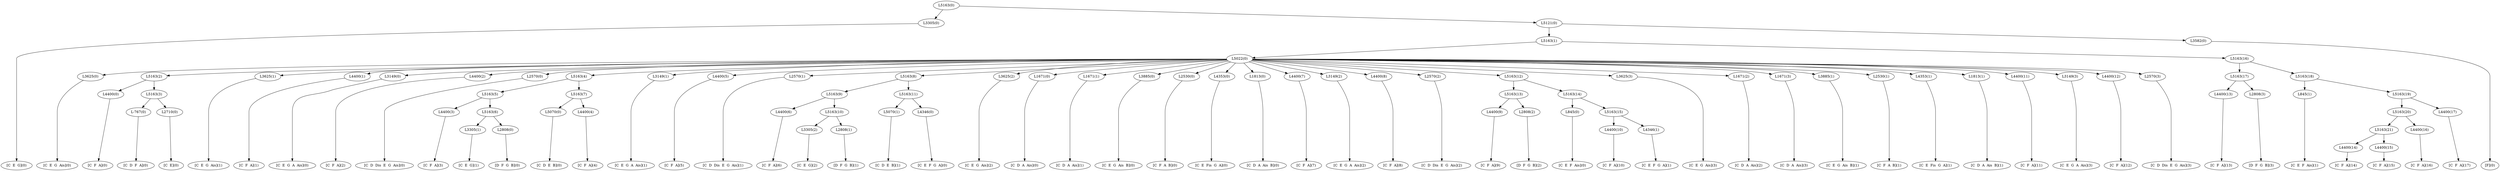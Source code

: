 digraph sample{
"L3305(0)"->"[C  E  G](0)"
"L3625(0)"->"[C  E  G  Ais](0)"
"L4400(0)"->"[C  F  A](0)"
"L-767(0)"->"[C  D  F  A](0)"
"L2710(0)"->"[C  E](0)"
"L5163(3)"->"L-767(0)"
"L5163(3)"->"L2710(0)"
"L5163(2)"->"L4400(0)"
"L5163(2)"->"L5163(3)"
"L3625(1)"->"[C  E  G  Ais](1)"
"L4400(1)"->"[C  F  A](1)"
"L3149(0)"->"[C  E  G  A  Ais](0)"
"L4400(2)"->"[C  F  A](2)"
"L2570(0)"->"[C  D  Dis  E  G  Ais](0)"
"L4400(3)"->"[C  F  A](3)"
"L3305(1)"->"[C  E  G](1)"
"L2808(0)"->"[D  F  G  B](0)"
"L5163(6)"->"L3305(1)"
"L5163(6)"->"L2808(0)"
"L5163(5)"->"L4400(3)"
"L5163(5)"->"L5163(6)"
"L5070(0)"->"[C  D  E  B](0)"
"L4400(4)"->"[C  F  A](4)"
"L5163(7)"->"L5070(0)"
"L5163(7)"->"L4400(4)"
"L5163(4)"->"L5163(5)"
"L5163(4)"->"L5163(7)"
"L3149(1)"->"[C  E  G  A  Ais](1)"
"L4400(5)"->"[C  F  A](5)"
"L2570(1)"->"[C  D  Dis  E  G  Ais](1)"
"L4400(6)"->"[C  F  A](6)"
"L3305(2)"->"[C  E  G](2)"
"L2808(1)"->"[D  F  G  B](1)"
"L5163(10)"->"L3305(2)"
"L5163(10)"->"L2808(1)"
"L5163(9)"->"L4400(6)"
"L5163(9)"->"L5163(10)"
"L5070(1)"->"[C  D  E  B](1)"
"L4346(0)"->"[C  E  F  G  A](0)"
"L5163(11)"->"L5070(1)"
"L5163(11)"->"L4346(0)"
"L5163(8)"->"L5163(9)"
"L5163(8)"->"L5163(11)"
"L3625(2)"->"[C  E  G  Ais](2)"
"L1671(0)"->"[C  D  A  Ais](0)"
"L1671(1)"->"[C  D  A  Ais](1)"
"L3885(0)"->"[C  E  G  Ais  B](0)"
"L2530(0)"->"[C  F  A  B](0)"
"L4353(0)"->"[C  E  Fis  G  A](0)"
"L1813(0)"->"[C  D  A  Ais  B](0)"
"L4400(7)"->"[C  F  A](7)"
"L3149(2)"->"[C  E  G  A  Ais](2)"
"L4400(8)"->"[C  F  A](8)"
"L2570(2)"->"[C  D  Dis  E  G  Ais](2)"
"L4400(9)"->"[C  F  A](9)"
"L2808(2)"->"[D  F  G  B](2)"
"L5163(13)"->"L4400(9)"
"L5163(13)"->"L2808(2)"
"L845(0)"->"[C  E  F  Ais](0)"
"L4400(10)"->"[C  F  A](10)"
"L4346(1)"->"[C  E  F  G  A](1)"
"L5163(15)"->"L4400(10)"
"L5163(15)"->"L4346(1)"
"L5163(14)"->"L845(0)"
"L5163(14)"->"L5163(15)"
"L5163(12)"->"L5163(13)"
"L5163(12)"->"L5163(14)"
"L3625(3)"->"[C  E  G  Ais](3)"
"L1671(2)"->"[C  D  A  Ais](2)"
"L1671(3)"->"[C  D  A  Ais](3)"
"L3885(1)"->"[C  E  G  Ais  B](1)"
"L2530(1)"->"[C  F  A  B](1)"
"L4353(1)"->"[C  E  Fis  G  A](1)"
"L1813(1)"->"[C  D  A  Ais  B](1)"
"L4400(11)"->"[C  F  A](11)"
"L3149(3)"->"[C  E  G  A  Ais](3)"
"L4400(12)"->"[C  F  A](12)"
"L2570(3)"->"[C  D  Dis  E  G  Ais](3)"
"L5022(0)"->"L3625(0)"
"L5022(0)"->"L5163(2)"
"L5022(0)"->"L3625(1)"
"L5022(0)"->"L4400(1)"
"L5022(0)"->"L3149(0)"
"L5022(0)"->"L4400(2)"
"L5022(0)"->"L2570(0)"
"L5022(0)"->"L5163(4)"
"L5022(0)"->"L3149(1)"
"L5022(0)"->"L4400(5)"
"L5022(0)"->"L2570(1)"
"L5022(0)"->"L5163(8)"
"L5022(0)"->"L3625(2)"
"L5022(0)"->"L1671(0)"
"L5022(0)"->"L1671(1)"
"L5022(0)"->"L3885(0)"
"L5022(0)"->"L2530(0)"
"L5022(0)"->"L4353(0)"
"L5022(0)"->"L1813(0)"
"L5022(0)"->"L4400(7)"
"L5022(0)"->"L3149(2)"
"L5022(0)"->"L4400(8)"
"L5022(0)"->"L2570(2)"
"L5022(0)"->"L5163(12)"
"L5022(0)"->"L3625(3)"
"L5022(0)"->"L1671(2)"
"L5022(0)"->"L1671(3)"
"L5022(0)"->"L3885(1)"
"L5022(0)"->"L2530(1)"
"L5022(0)"->"L4353(1)"
"L5022(0)"->"L1813(1)"
"L5022(0)"->"L4400(11)"
"L5022(0)"->"L3149(3)"
"L5022(0)"->"L4400(12)"
"L5022(0)"->"L2570(3)"
"L4400(13)"->"[C  F  A](13)"
"L2808(3)"->"[D  F  G  B](3)"
"L5163(17)"->"L4400(13)"
"L5163(17)"->"L2808(3)"
"L845(1)"->"[C  E  F  Ais](1)"
"L4400(14)"->"[C  F  A](14)"
"L4400(15)"->"[C  F  A](15)"
"L5163(21)"->"L4400(14)"
"L5163(21)"->"L4400(15)"
"L4400(16)"->"[C  F  A](16)"
"L5163(20)"->"L5163(21)"
"L5163(20)"->"L4400(16)"
"L4400(17)"->"[C  F  A](17)"
"L5163(19)"->"L5163(20)"
"L5163(19)"->"L4400(17)"
"L5163(18)"->"L845(1)"
"L5163(18)"->"L5163(19)"
"L5163(16)"->"L5163(17)"
"L5163(16)"->"L5163(18)"
"L5163(1)"->"L5022(0)"
"L5163(1)"->"L5163(16)"
"L3582(0)"->"[F](0)"
"L5121(0)"->"L5163(1)"
"L5121(0)"->"L3582(0)"
"L5163(0)"->"L3305(0)"
"L5163(0)"->"L5121(0)"
{rank = min; "L5163(0)"}
{rank = same; "L3305(0)"; "L5121(0)";}
{rank = same; "L5163(1)"; "L3582(0)";}
{rank = same; "L5022(0)"; "L5163(16)";}
{rank = same; "L3625(0)"; "L5163(2)"; "L3625(1)"; "L4400(1)"; "L3149(0)"; "L4400(2)"; "L2570(0)"; "L5163(4)"; "L3149(1)"; "L4400(5)"; "L2570(1)"; "L5163(8)"; "L3625(2)"; "L1671(0)"; "L1671(1)"; "L3885(0)"; "L2530(0)"; "L4353(0)"; "L1813(0)"; "L4400(7)"; "L3149(2)"; "L4400(8)"; "L2570(2)"; "L5163(12)"; "L3625(3)"; "L1671(2)"; "L1671(3)"; "L3885(1)"; "L2530(1)"; "L4353(1)"; "L1813(1)"; "L4400(11)"; "L3149(3)"; "L4400(12)"; "L2570(3)"; "L5163(17)"; "L5163(18)";}
{rank = same; "L4400(0)"; "L5163(3)"; "L5163(5)"; "L5163(7)"; "L5163(9)"; "L5163(11)"; "L5163(13)"; "L5163(14)"; "L4400(13)"; "L2808(3)"; "L845(1)"; "L5163(19)";}
{rank = same; "L-767(0)"; "L2710(0)"; "L4400(3)"; "L5163(6)"; "L5070(0)"; "L4400(4)"; "L4400(6)"; "L5163(10)"; "L5070(1)"; "L4346(0)"; "L4400(9)"; "L2808(2)"; "L845(0)"; "L5163(15)"; "L5163(20)"; "L4400(17)";}
{rank = same; "L3305(1)"; "L2808(0)"; "L3305(2)"; "L2808(1)"; "L4400(10)"; "L4346(1)"; "L5163(21)"; "L4400(16)";}
{rank = same; "L4400(14)"; "L4400(15)";}
{rank = max; "[C  D  A  Ais  B](0)"; "[C  D  A  Ais  B](1)"; "[C  D  A  Ais](0)"; "[C  D  A  Ais](1)"; "[C  D  A  Ais](2)"; "[C  D  A  Ais](3)"; "[C  D  Dis  E  G  Ais](0)"; "[C  D  Dis  E  G  Ais](1)"; "[C  D  Dis  E  G  Ais](2)"; "[C  D  Dis  E  G  Ais](3)"; "[C  D  E  B](0)"; "[C  D  E  B](1)"; "[C  D  F  A](0)"; "[C  E  F  Ais](0)"; "[C  E  F  Ais](1)"; "[C  E  F  G  A](0)"; "[C  E  F  G  A](1)"; "[C  E  Fis  G  A](0)"; "[C  E  Fis  G  A](1)"; "[C  E  G  A  Ais](0)"; "[C  E  G  A  Ais](1)"; "[C  E  G  A  Ais](2)"; "[C  E  G  A  Ais](3)"; "[C  E  G  Ais  B](0)"; "[C  E  G  Ais  B](1)"; "[C  E  G  Ais](0)"; "[C  E  G  Ais](1)"; "[C  E  G  Ais](2)"; "[C  E  G  Ais](3)"; "[C  E  G](0)"; "[C  E  G](1)"; "[C  E  G](2)"; "[C  E](0)"; "[C  F  A  B](0)"; "[C  F  A  B](1)"; "[C  F  A](0)"; "[C  F  A](1)"; "[C  F  A](10)"; "[C  F  A](11)"; "[C  F  A](12)"; "[C  F  A](13)"; "[C  F  A](14)"; "[C  F  A](15)"; "[C  F  A](16)"; "[C  F  A](17)"; "[C  F  A](2)"; "[C  F  A](3)"; "[C  F  A](4)"; "[C  F  A](5)"; "[C  F  A](6)"; "[C  F  A](7)"; "[C  F  A](8)"; "[C  F  A](9)"; "[D  F  G  B](0)"; "[D  F  G  B](1)"; "[D  F  G  B](2)"; "[D  F  G  B](3)"; "[F](0)";}
}